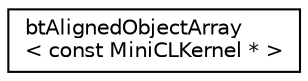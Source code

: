digraph "Graphical Class Hierarchy"
{
  edge [fontname="Helvetica",fontsize="10",labelfontname="Helvetica",labelfontsize="10"];
  node [fontname="Helvetica",fontsize="10",shape=record];
  rankdir="LR";
  Node1 [label="btAlignedObjectArray\l\< const MiniCLKernel * \>",height=0.2,width=0.4,color="black", fillcolor="white", style="filled",URL="$classbt_aligned_object_array.html"];
}
